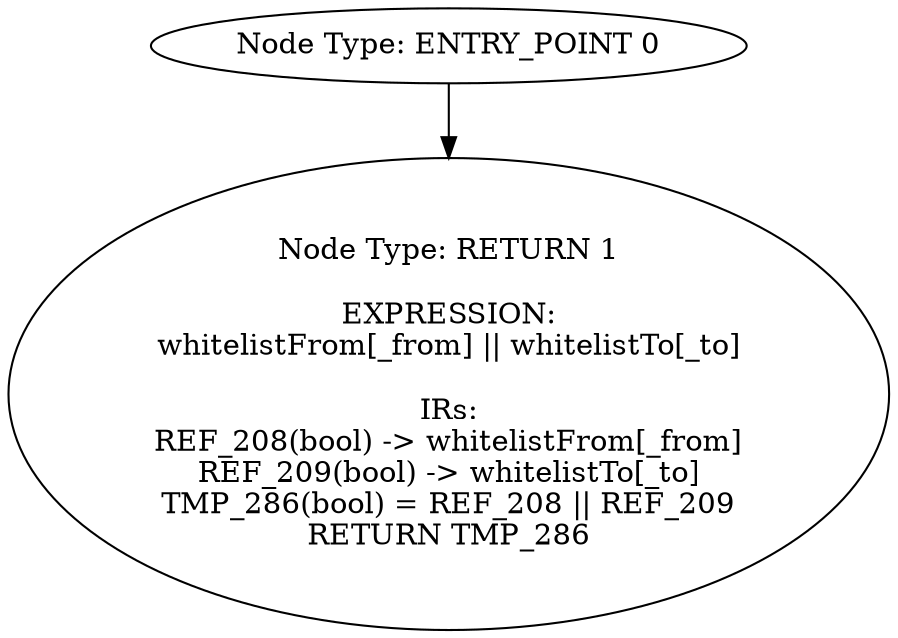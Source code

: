 digraph{
0[label="Node Type: ENTRY_POINT 0
"];
0->1;
1[label="Node Type: RETURN 1

EXPRESSION:
whitelistFrom[_from] || whitelistTo[_to]

IRs:
REF_208(bool) -> whitelistFrom[_from]
REF_209(bool) -> whitelistTo[_to]
TMP_286(bool) = REF_208 || REF_209
RETURN TMP_286"];
}
